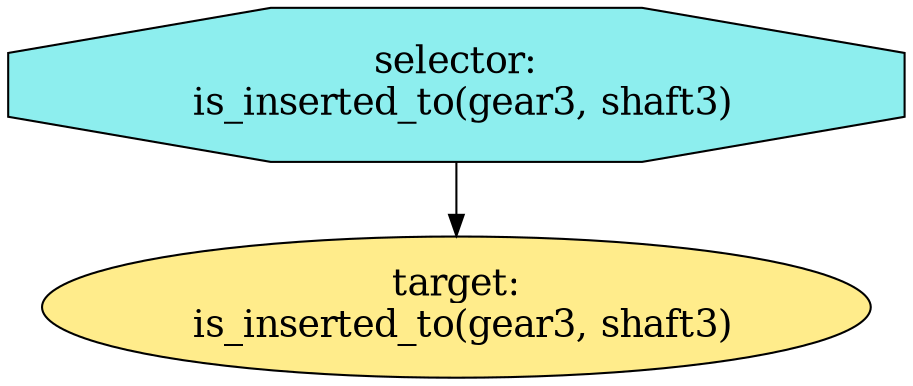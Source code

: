 digraph pastafarianism {
ordering=out;
graph [fontname="times-roman"];
node [fontname="times-roman"];
edge [fontname="times-roman"];
"selector:
 is_inserted_to(gear3, shaft3)" [fillcolor=darkslategray2, fontcolor=black, fontsize=18, label="selector:
 is_inserted_to(gear3, shaft3)", shape=octagon, style=filled];
"target:
 is_inserted_to(gear3, shaft3)" [fillcolor=lightgoldenrod1, fontcolor=black, fontsize=18, label="target:
 is_inserted_to(gear3, shaft3)", shape=ellipse, style=filled];
"selector:
 is_inserted_to(gear3, shaft3)" -> "target:
 is_inserted_to(gear3, shaft3)";
}
